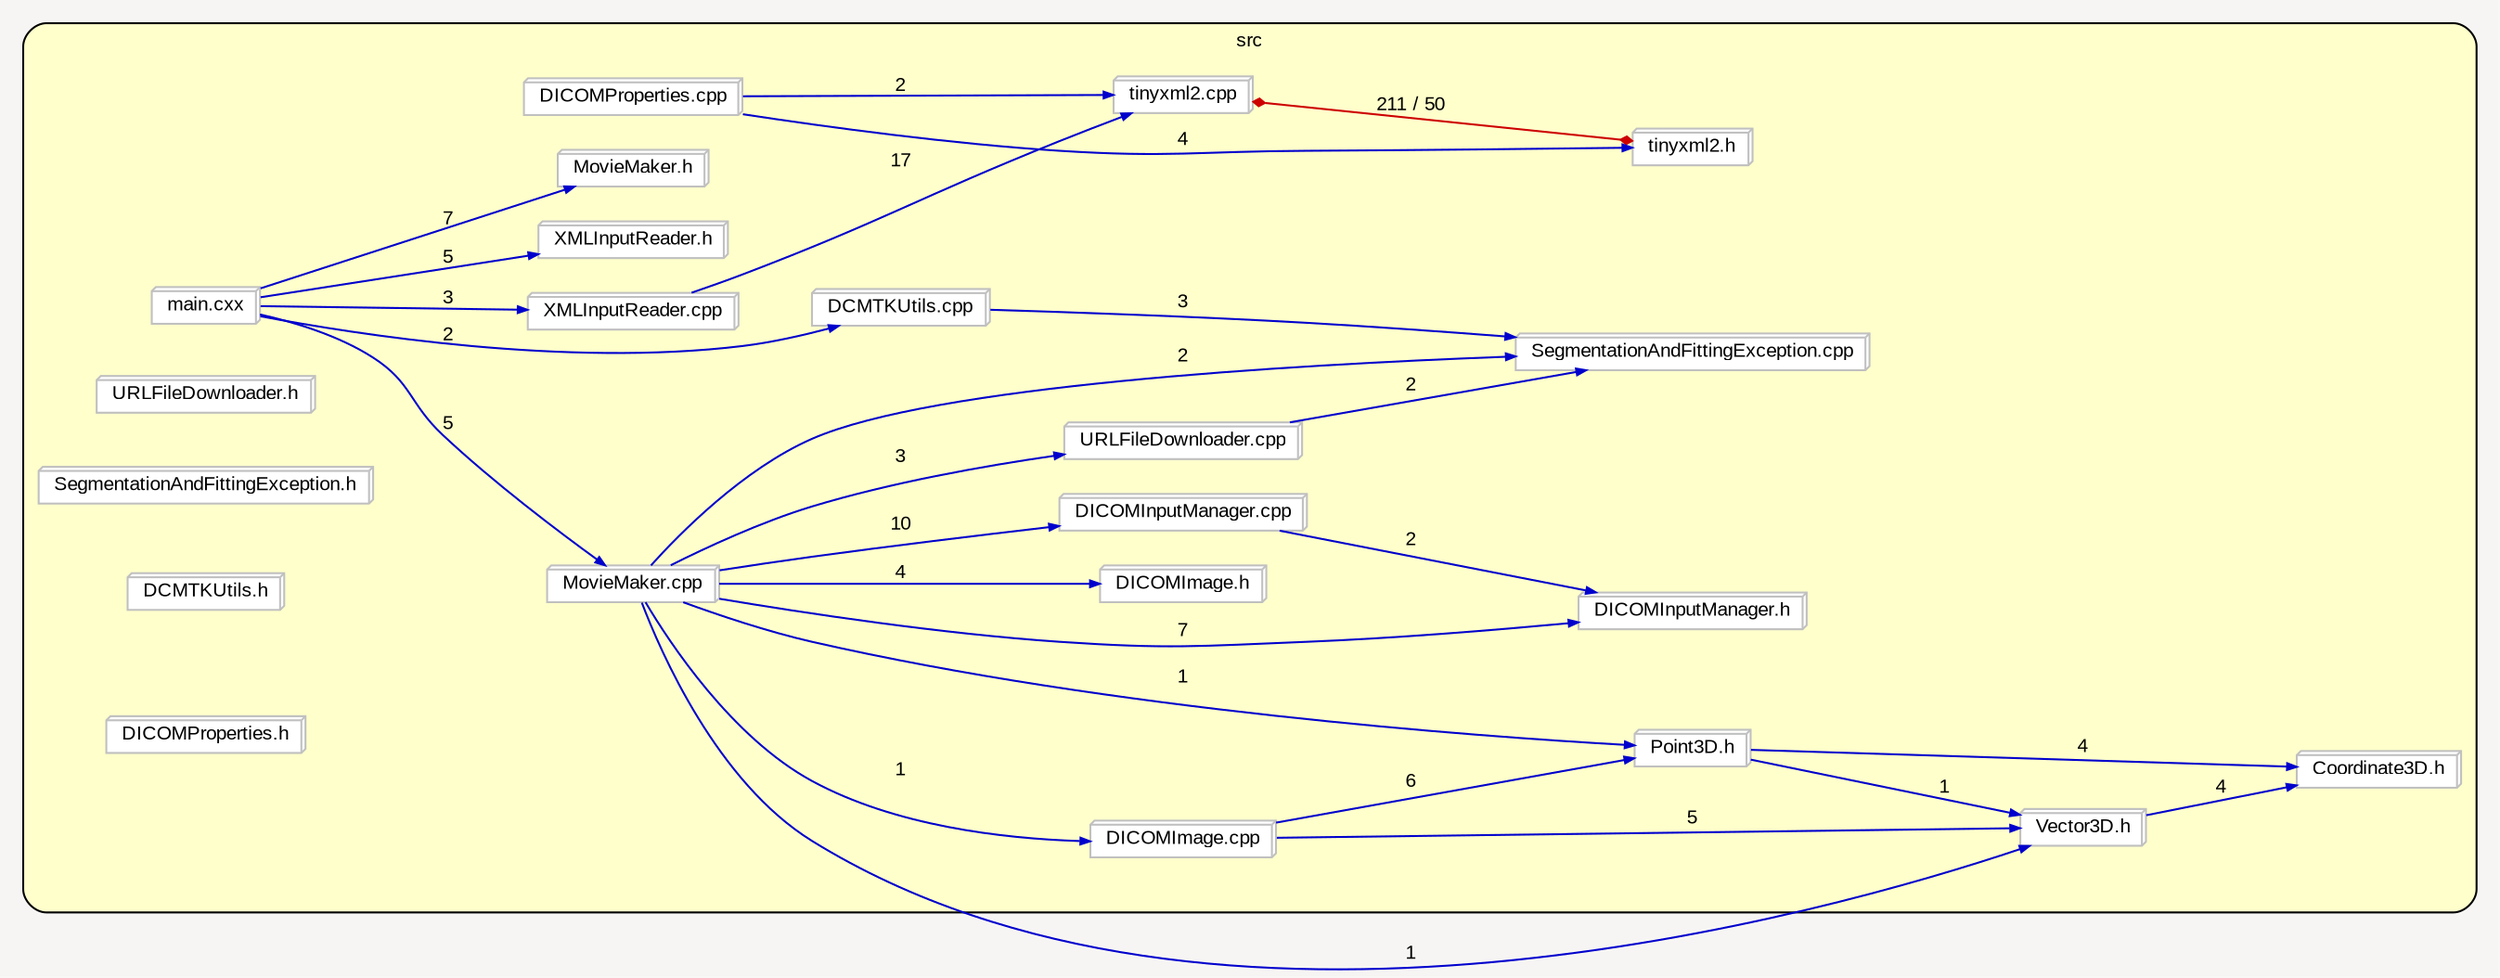 digraph "" {
  graph [packmode="clust", ranksep="1.0", bgcolor="#F7F5F3", pack="true", fontname="Arial", fontsize="10", style="rounded,filled", compound="true", rankdir="LR", label="", fillcolor="#FFFFCC"];
  node [shape="rectangle", node_initialized="no", style="filled", fontname="Arial", fontsize="10", fixedsize="false", compound="true", color="grey", height="0.0", width="0.0", label="", fillcolor="white"];
  edge [arrowhead="normal", fontcolor="black", arrowsize="0.5", ltail="", dir="forward", fontname="Arial", fontsize="10", lhead="", color="black", compound="true", label="", arrowtail="none"];
  subgraph "cluster_1" {
    graph [label="src", fillcolor="#FFFFCC"];
    __N2 [shape="none", style="invis,none", fixedsize="true", height="0.01", width="0.347222", label=""];
    __N3 [shape="box3d", style="filled", label="DICOMInputManager.cpp"];
    __N4 [shape="box3d", style="filled", label="DICOMInputManager.h"];
    __N5 [shape="box3d", style="filled", label="tinyxml2.cpp"];
    __N6 [shape="box3d", style="filled", label="tinyxml2.h"];
    __N7 [shape="box3d", style="filled", label="URLFileDownloader.cpp"];
    __N8 [shape="box3d", style="filled", label="SegmentationAndFittingException.cpp"];
    __N9 [shape="box3d", style="filled", label="Vector3D.h"];
    __N10 [shape="box3d", style="filled", label="Coordinate3D.h"];
    __N11 [shape="box3d", style="filled", label="XMLInputReader.cpp"];
    __N12 [shape="box3d", style="filled", label="Point3D.h"];
    __N13 [shape="box3d", style="filled", label="DCMTKUtils.cpp"];
    __N14 [shape="box3d", style="filled", label="DICOMProperties.cpp"];
    __N15 [shape="box3d", style="filled", label="DICOMImage.cpp"];
    __N16 [shape="box3d", style="filled", label="MovieMaker.cpp"];
    __N17 [shape="box3d", style="filled", label="DICOMImage.h"];
    __N18 [shape="box3d", style="filled", label="main.cxx"];
    __N19 [shape="box3d", style="filled", label="XMLInputReader.h"];
    __N20 [shape="box3d", style="filled", label="MovieMaker.h"];
    __N21 [shape="box3d", style="filled", label="URLFileDownloader.h"];
    __N22 [shape="box3d", style="filled", label="SegmentationAndFittingException.h"];
    __N23 [shape="box3d", style="filled", label="DCMTKUtils.h"];
    __N24 [shape="box3d", style="filled", label="DICOMProperties.h"];
    __N3 -> __N4 [dir="forward", color="blue3", label="2"];
    __N5 -> __N6 [arrowhead="diamond", dir="both", color="red3", label="211 / 50", arrowtail="diamond"];
    __N7 -> __N8 [dir="forward", color="blue3", label="2"];
    __N9 -> __N10 [dir="forward", color="blue3", label="4"];
    __N11 -> __N5 [dir="forward", color="blue3", label="17"];
    __N12 -> __N9 [dir="forward", color="blue3", label="1"];
    __N12 -> __N10 [dir="forward", color="blue3", label="4"];
    __N13 -> __N8 [dir="forward", color="blue3", label="3"];
    __N14 -> __N5 [dir="forward", color="blue3", label="2"];
    __N14 -> __N6 [dir="forward", color="blue3", label="4"];
    __N15 -> __N12 [dir="forward", color="blue3", label="6"];
    __N15 -> __N9 [dir="forward", color="blue3", label="5"];
    __N16 -> __N17 [dir="forward", color="blue3", label="4"];
    __N16 -> __N8 [dir="forward", color="blue3", label="2"];
    __N16 -> __N7 [dir="forward", color="blue3", label="3"];
    __N16 -> __N9 [dir="forward", color="blue3", label="1"];
    __N16 -> __N3 [dir="forward", color="blue3", label="10"];
    __N16 -> __N15 [dir="forward", color="blue3", label="1"];
    __N16 -> __N12 [dir="forward", color="blue3", label="1"];
    __N16 -> __N4 [dir="forward", color="blue3", label="7"];
    __N18 -> __N16 [dir="forward", color="blue3", label="5"];
    __N18 -> __N11 [dir="forward", color="blue3", label="3"];
    __N18 -> __N19 [dir="forward", color="blue3", label="5"];
    __N18 -> __N13 [dir="forward", color="blue3", label="2"];
    __N18 -> __N20 [dir="forward", color="blue3", label="7"];
  }
}
